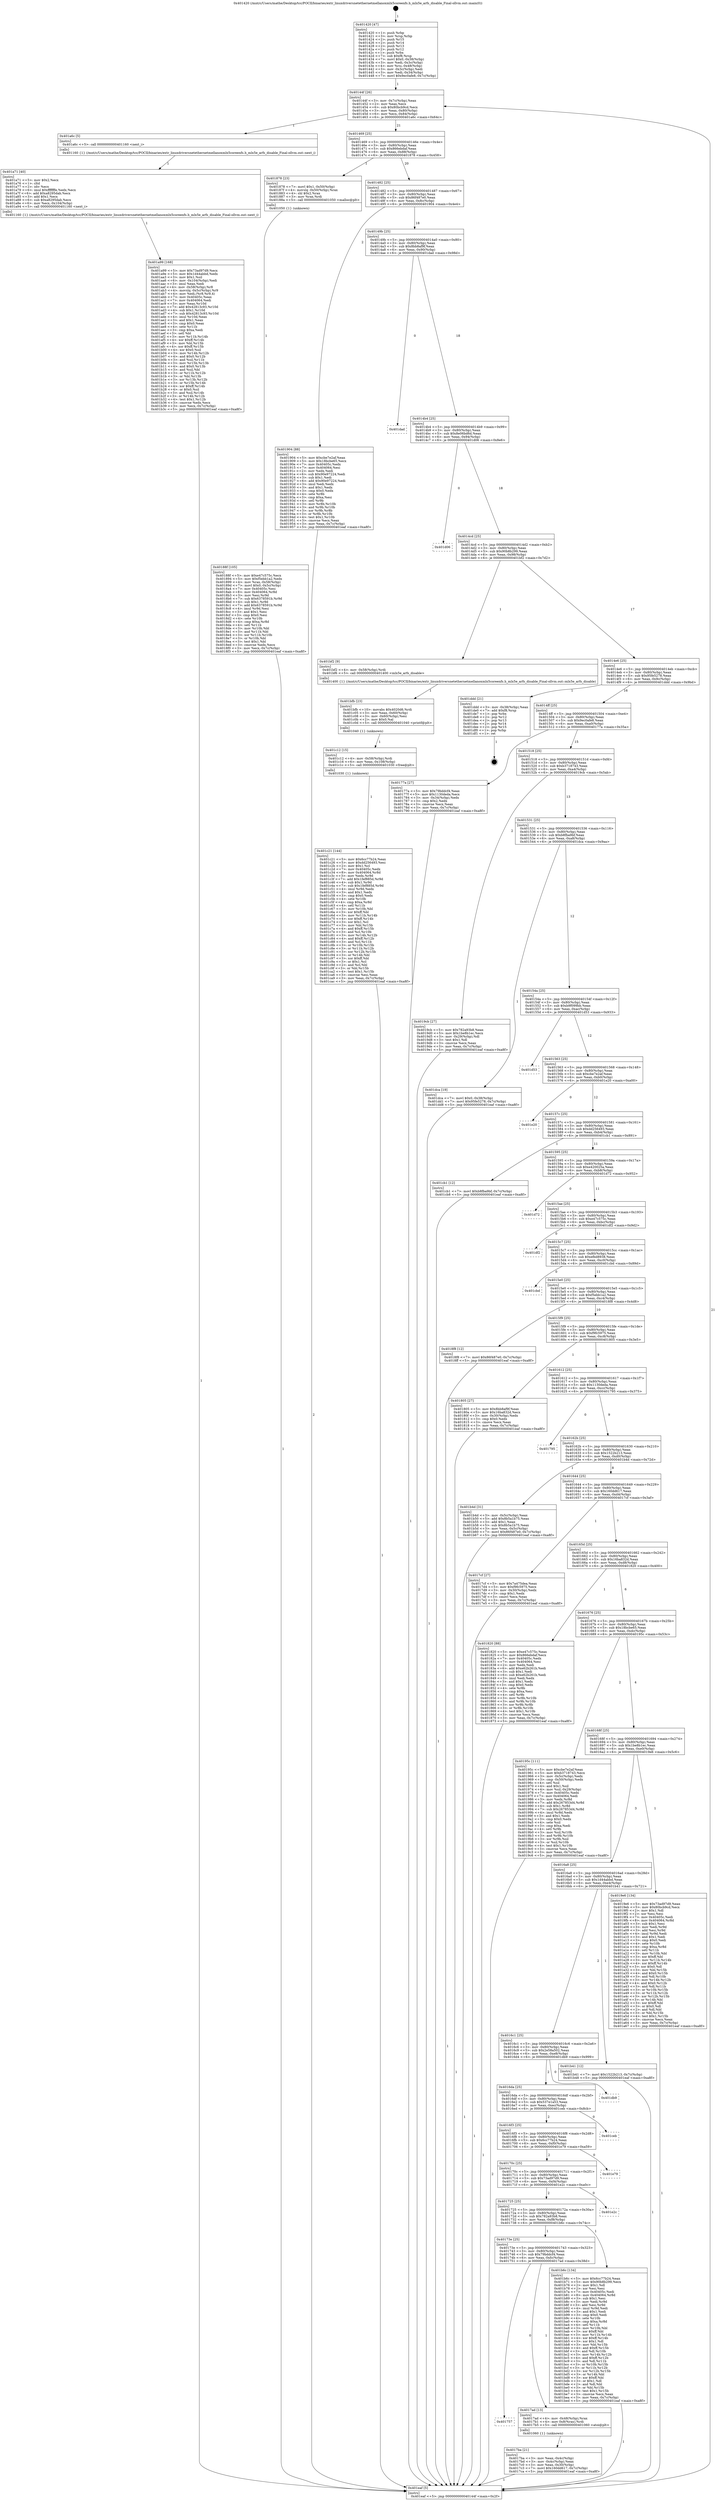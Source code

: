 digraph "0x401420" {
  label = "0x401420 (/mnt/c/Users/mathe/Desktop/tcc/POCII/binaries/extr_linuxdriversnetethernetmellanoxmlx5coreenfs.h_mlx5e_arfs_disable_Final-ollvm.out::main(0))"
  labelloc = "t"
  node[shape=record]

  Entry [label="",width=0.3,height=0.3,shape=circle,fillcolor=black,style=filled]
  "0x40144f" [label="{
     0x40144f [26]\l
     | [instrs]\l
     &nbsp;&nbsp;0x40144f \<+3\>: mov -0x7c(%rbp),%eax\l
     &nbsp;&nbsp;0x401452 \<+2\>: mov %eax,%ecx\l
     &nbsp;&nbsp;0x401454 \<+6\>: sub $0x80bcb9cd,%ecx\l
     &nbsp;&nbsp;0x40145a \<+3\>: mov %eax,-0x80(%rbp)\l
     &nbsp;&nbsp;0x40145d \<+6\>: mov %ecx,-0x84(%rbp)\l
     &nbsp;&nbsp;0x401463 \<+6\>: je 0000000000401a6c \<main+0x64c\>\l
  }"]
  "0x401a6c" [label="{
     0x401a6c [5]\l
     | [instrs]\l
     &nbsp;&nbsp;0x401a6c \<+5\>: call 0000000000401160 \<next_i\>\l
     | [calls]\l
     &nbsp;&nbsp;0x401160 \{1\} (/mnt/c/Users/mathe/Desktop/tcc/POCII/binaries/extr_linuxdriversnetethernetmellanoxmlx5coreenfs.h_mlx5e_arfs_disable_Final-ollvm.out::next_i)\l
  }"]
  "0x401469" [label="{
     0x401469 [25]\l
     | [instrs]\l
     &nbsp;&nbsp;0x401469 \<+5\>: jmp 000000000040146e \<main+0x4e\>\l
     &nbsp;&nbsp;0x40146e \<+3\>: mov -0x80(%rbp),%eax\l
     &nbsp;&nbsp;0x401471 \<+5\>: sub $0x866ebdaf,%eax\l
     &nbsp;&nbsp;0x401476 \<+6\>: mov %eax,-0x88(%rbp)\l
     &nbsp;&nbsp;0x40147c \<+6\>: je 0000000000401878 \<main+0x458\>\l
  }"]
  Exit [label="",width=0.3,height=0.3,shape=circle,fillcolor=black,style=filled,peripheries=2]
  "0x401878" [label="{
     0x401878 [23]\l
     | [instrs]\l
     &nbsp;&nbsp;0x401878 \<+7\>: movl $0x1,-0x50(%rbp)\l
     &nbsp;&nbsp;0x40187f \<+4\>: movslq -0x50(%rbp),%rax\l
     &nbsp;&nbsp;0x401883 \<+4\>: shl $0x2,%rax\l
     &nbsp;&nbsp;0x401887 \<+3\>: mov %rax,%rdi\l
     &nbsp;&nbsp;0x40188a \<+5\>: call 0000000000401050 \<malloc@plt\>\l
     | [calls]\l
     &nbsp;&nbsp;0x401050 \{1\} (unknown)\l
  }"]
  "0x401482" [label="{
     0x401482 [25]\l
     | [instrs]\l
     &nbsp;&nbsp;0x401482 \<+5\>: jmp 0000000000401487 \<main+0x67\>\l
     &nbsp;&nbsp;0x401487 \<+3\>: mov -0x80(%rbp),%eax\l
     &nbsp;&nbsp;0x40148a \<+5\>: sub $0x86f487e0,%eax\l
     &nbsp;&nbsp;0x40148f \<+6\>: mov %eax,-0x8c(%rbp)\l
     &nbsp;&nbsp;0x401495 \<+6\>: je 0000000000401904 \<main+0x4e4\>\l
  }"]
  "0x401c21" [label="{
     0x401c21 [144]\l
     | [instrs]\l
     &nbsp;&nbsp;0x401c21 \<+5\>: mov $0x6cc77b24,%eax\l
     &nbsp;&nbsp;0x401c26 \<+5\>: mov $0xdd256493,%esi\l
     &nbsp;&nbsp;0x401c2b \<+2\>: mov $0x1,%cl\l
     &nbsp;&nbsp;0x401c2d \<+7\>: mov 0x40405c,%edx\l
     &nbsp;&nbsp;0x401c34 \<+8\>: mov 0x404064,%r8d\l
     &nbsp;&nbsp;0x401c3c \<+3\>: mov %edx,%r9d\l
     &nbsp;&nbsp;0x401c3f \<+7\>: add $0x1fef885d,%r9d\l
     &nbsp;&nbsp;0x401c46 \<+4\>: sub $0x1,%r9d\l
     &nbsp;&nbsp;0x401c4a \<+7\>: sub $0x1fef885d,%r9d\l
     &nbsp;&nbsp;0x401c51 \<+4\>: imul %r9d,%edx\l
     &nbsp;&nbsp;0x401c55 \<+3\>: and $0x1,%edx\l
     &nbsp;&nbsp;0x401c58 \<+3\>: cmp $0x0,%edx\l
     &nbsp;&nbsp;0x401c5b \<+4\>: sete %r10b\l
     &nbsp;&nbsp;0x401c5f \<+4\>: cmp $0xa,%r8d\l
     &nbsp;&nbsp;0x401c63 \<+4\>: setl %r11b\l
     &nbsp;&nbsp;0x401c67 \<+3\>: mov %r10b,%bl\l
     &nbsp;&nbsp;0x401c6a \<+3\>: xor $0xff,%bl\l
     &nbsp;&nbsp;0x401c6d \<+3\>: mov %r11b,%r14b\l
     &nbsp;&nbsp;0x401c70 \<+4\>: xor $0xff,%r14b\l
     &nbsp;&nbsp;0x401c74 \<+3\>: xor $0x1,%cl\l
     &nbsp;&nbsp;0x401c77 \<+3\>: mov %bl,%r15b\l
     &nbsp;&nbsp;0x401c7a \<+4\>: and $0xff,%r15b\l
     &nbsp;&nbsp;0x401c7e \<+3\>: and %cl,%r10b\l
     &nbsp;&nbsp;0x401c81 \<+3\>: mov %r14b,%r12b\l
     &nbsp;&nbsp;0x401c84 \<+4\>: and $0xff,%r12b\l
     &nbsp;&nbsp;0x401c88 \<+3\>: and %cl,%r11b\l
     &nbsp;&nbsp;0x401c8b \<+3\>: or %r10b,%r15b\l
     &nbsp;&nbsp;0x401c8e \<+3\>: or %r11b,%r12b\l
     &nbsp;&nbsp;0x401c91 \<+3\>: xor %r12b,%r15b\l
     &nbsp;&nbsp;0x401c94 \<+3\>: or %r14b,%bl\l
     &nbsp;&nbsp;0x401c97 \<+3\>: xor $0xff,%bl\l
     &nbsp;&nbsp;0x401c9a \<+3\>: or $0x1,%cl\l
     &nbsp;&nbsp;0x401c9d \<+2\>: and %cl,%bl\l
     &nbsp;&nbsp;0x401c9f \<+3\>: or %bl,%r15b\l
     &nbsp;&nbsp;0x401ca2 \<+4\>: test $0x1,%r15b\l
     &nbsp;&nbsp;0x401ca6 \<+3\>: cmovne %esi,%eax\l
     &nbsp;&nbsp;0x401ca9 \<+3\>: mov %eax,-0x7c(%rbp)\l
     &nbsp;&nbsp;0x401cac \<+5\>: jmp 0000000000401eaf \<main+0xa8f\>\l
  }"]
  "0x401904" [label="{
     0x401904 [88]\l
     | [instrs]\l
     &nbsp;&nbsp;0x401904 \<+5\>: mov $0xcbe7e2af,%eax\l
     &nbsp;&nbsp;0x401909 \<+5\>: mov $0x18bcbe65,%ecx\l
     &nbsp;&nbsp;0x40190e \<+7\>: mov 0x40405c,%edx\l
     &nbsp;&nbsp;0x401915 \<+7\>: mov 0x404064,%esi\l
     &nbsp;&nbsp;0x40191c \<+2\>: mov %edx,%edi\l
     &nbsp;&nbsp;0x40191e \<+6\>: sub $0x90e97224,%edi\l
     &nbsp;&nbsp;0x401924 \<+3\>: sub $0x1,%edi\l
     &nbsp;&nbsp;0x401927 \<+6\>: add $0x90e97224,%edi\l
     &nbsp;&nbsp;0x40192d \<+3\>: imul %edi,%edx\l
     &nbsp;&nbsp;0x401930 \<+3\>: and $0x1,%edx\l
     &nbsp;&nbsp;0x401933 \<+3\>: cmp $0x0,%edx\l
     &nbsp;&nbsp;0x401936 \<+4\>: sete %r8b\l
     &nbsp;&nbsp;0x40193a \<+3\>: cmp $0xa,%esi\l
     &nbsp;&nbsp;0x40193d \<+4\>: setl %r9b\l
     &nbsp;&nbsp;0x401941 \<+3\>: mov %r8b,%r10b\l
     &nbsp;&nbsp;0x401944 \<+3\>: and %r9b,%r10b\l
     &nbsp;&nbsp;0x401947 \<+3\>: xor %r9b,%r8b\l
     &nbsp;&nbsp;0x40194a \<+3\>: or %r8b,%r10b\l
     &nbsp;&nbsp;0x40194d \<+4\>: test $0x1,%r10b\l
     &nbsp;&nbsp;0x401951 \<+3\>: cmovne %ecx,%eax\l
     &nbsp;&nbsp;0x401954 \<+3\>: mov %eax,-0x7c(%rbp)\l
     &nbsp;&nbsp;0x401957 \<+5\>: jmp 0000000000401eaf \<main+0xa8f\>\l
  }"]
  "0x40149b" [label="{
     0x40149b [25]\l
     | [instrs]\l
     &nbsp;&nbsp;0x40149b \<+5\>: jmp 00000000004014a0 \<main+0x80\>\l
     &nbsp;&nbsp;0x4014a0 \<+3\>: mov -0x80(%rbp),%eax\l
     &nbsp;&nbsp;0x4014a3 \<+5\>: sub $0x8bb8af9f,%eax\l
     &nbsp;&nbsp;0x4014a8 \<+6\>: mov %eax,-0x90(%rbp)\l
     &nbsp;&nbsp;0x4014ae \<+6\>: je 0000000000401dad \<main+0x98d\>\l
  }"]
  "0x401c12" [label="{
     0x401c12 [15]\l
     | [instrs]\l
     &nbsp;&nbsp;0x401c12 \<+4\>: mov -0x58(%rbp),%rdi\l
     &nbsp;&nbsp;0x401c16 \<+6\>: mov %eax,-0x108(%rbp)\l
     &nbsp;&nbsp;0x401c1c \<+5\>: call 0000000000401030 \<free@plt\>\l
     | [calls]\l
     &nbsp;&nbsp;0x401030 \{1\} (unknown)\l
  }"]
  "0x401dad" [label="{
     0x401dad\l
  }", style=dashed]
  "0x4014b4" [label="{
     0x4014b4 [25]\l
     | [instrs]\l
     &nbsp;&nbsp;0x4014b4 \<+5\>: jmp 00000000004014b9 \<main+0x99\>\l
     &nbsp;&nbsp;0x4014b9 \<+3\>: mov -0x80(%rbp),%eax\l
     &nbsp;&nbsp;0x4014bc \<+5\>: sub $0x8e06bd6d,%eax\l
     &nbsp;&nbsp;0x4014c1 \<+6\>: mov %eax,-0x94(%rbp)\l
     &nbsp;&nbsp;0x4014c7 \<+6\>: je 0000000000401d06 \<main+0x8e6\>\l
  }"]
  "0x401bfb" [label="{
     0x401bfb [23]\l
     | [instrs]\l
     &nbsp;&nbsp;0x401bfb \<+10\>: movabs $0x4020d6,%rdi\l
     &nbsp;&nbsp;0x401c05 \<+3\>: mov %eax,-0x60(%rbp)\l
     &nbsp;&nbsp;0x401c08 \<+3\>: mov -0x60(%rbp),%esi\l
     &nbsp;&nbsp;0x401c0b \<+2\>: mov $0x0,%al\l
     &nbsp;&nbsp;0x401c0d \<+5\>: call 0000000000401040 \<printf@plt\>\l
     | [calls]\l
     &nbsp;&nbsp;0x401040 \{1\} (unknown)\l
  }"]
  "0x401d06" [label="{
     0x401d06\l
  }", style=dashed]
  "0x4014cd" [label="{
     0x4014cd [25]\l
     | [instrs]\l
     &nbsp;&nbsp;0x4014cd \<+5\>: jmp 00000000004014d2 \<main+0xb2\>\l
     &nbsp;&nbsp;0x4014d2 \<+3\>: mov -0x80(%rbp),%eax\l
     &nbsp;&nbsp;0x4014d5 \<+5\>: sub $0x90b8b299,%eax\l
     &nbsp;&nbsp;0x4014da \<+6\>: mov %eax,-0x98(%rbp)\l
     &nbsp;&nbsp;0x4014e0 \<+6\>: je 0000000000401bf2 \<main+0x7d2\>\l
  }"]
  "0x401a99" [label="{
     0x401a99 [168]\l
     | [instrs]\l
     &nbsp;&nbsp;0x401a99 \<+5\>: mov $0x73ad97d9,%ecx\l
     &nbsp;&nbsp;0x401a9e \<+5\>: mov $0x1d44abbd,%edx\l
     &nbsp;&nbsp;0x401aa3 \<+3\>: mov $0x1,%sil\l
     &nbsp;&nbsp;0x401aa6 \<+6\>: mov -0x104(%rbp),%edi\l
     &nbsp;&nbsp;0x401aac \<+3\>: imul %eax,%edi\l
     &nbsp;&nbsp;0x401aaf \<+4\>: mov -0x58(%rbp),%r8\l
     &nbsp;&nbsp;0x401ab3 \<+4\>: movslq -0x5c(%rbp),%r9\l
     &nbsp;&nbsp;0x401ab7 \<+4\>: mov %edi,(%r8,%r9,4)\l
     &nbsp;&nbsp;0x401abb \<+7\>: mov 0x40405c,%eax\l
     &nbsp;&nbsp;0x401ac2 \<+7\>: mov 0x404064,%edi\l
     &nbsp;&nbsp;0x401ac9 \<+3\>: mov %eax,%r10d\l
     &nbsp;&nbsp;0x401acc \<+7\>: add $0x42813c93,%r10d\l
     &nbsp;&nbsp;0x401ad3 \<+4\>: sub $0x1,%r10d\l
     &nbsp;&nbsp;0x401ad7 \<+7\>: sub $0x42813c93,%r10d\l
     &nbsp;&nbsp;0x401ade \<+4\>: imul %r10d,%eax\l
     &nbsp;&nbsp;0x401ae2 \<+3\>: and $0x1,%eax\l
     &nbsp;&nbsp;0x401ae5 \<+3\>: cmp $0x0,%eax\l
     &nbsp;&nbsp;0x401ae8 \<+4\>: sete %r11b\l
     &nbsp;&nbsp;0x401aec \<+3\>: cmp $0xa,%edi\l
     &nbsp;&nbsp;0x401aef \<+3\>: setl %bl\l
     &nbsp;&nbsp;0x401af2 \<+3\>: mov %r11b,%r14b\l
     &nbsp;&nbsp;0x401af5 \<+4\>: xor $0xff,%r14b\l
     &nbsp;&nbsp;0x401af9 \<+3\>: mov %bl,%r15b\l
     &nbsp;&nbsp;0x401afc \<+4\>: xor $0xff,%r15b\l
     &nbsp;&nbsp;0x401b00 \<+4\>: xor $0x0,%sil\l
     &nbsp;&nbsp;0x401b04 \<+3\>: mov %r14b,%r12b\l
     &nbsp;&nbsp;0x401b07 \<+4\>: and $0x0,%r12b\l
     &nbsp;&nbsp;0x401b0b \<+3\>: and %sil,%r11b\l
     &nbsp;&nbsp;0x401b0e \<+3\>: mov %r15b,%r13b\l
     &nbsp;&nbsp;0x401b11 \<+4\>: and $0x0,%r13b\l
     &nbsp;&nbsp;0x401b15 \<+3\>: and %sil,%bl\l
     &nbsp;&nbsp;0x401b18 \<+3\>: or %r11b,%r12b\l
     &nbsp;&nbsp;0x401b1b \<+3\>: or %bl,%r13b\l
     &nbsp;&nbsp;0x401b1e \<+3\>: xor %r13b,%r12b\l
     &nbsp;&nbsp;0x401b21 \<+3\>: or %r15b,%r14b\l
     &nbsp;&nbsp;0x401b24 \<+4\>: xor $0xff,%r14b\l
     &nbsp;&nbsp;0x401b28 \<+4\>: or $0x0,%sil\l
     &nbsp;&nbsp;0x401b2c \<+3\>: and %sil,%r14b\l
     &nbsp;&nbsp;0x401b2f \<+3\>: or %r14b,%r12b\l
     &nbsp;&nbsp;0x401b32 \<+4\>: test $0x1,%r12b\l
     &nbsp;&nbsp;0x401b36 \<+3\>: cmovne %edx,%ecx\l
     &nbsp;&nbsp;0x401b39 \<+3\>: mov %ecx,-0x7c(%rbp)\l
     &nbsp;&nbsp;0x401b3c \<+5\>: jmp 0000000000401eaf \<main+0xa8f\>\l
  }"]
  "0x401bf2" [label="{
     0x401bf2 [9]\l
     | [instrs]\l
     &nbsp;&nbsp;0x401bf2 \<+4\>: mov -0x58(%rbp),%rdi\l
     &nbsp;&nbsp;0x401bf6 \<+5\>: call 0000000000401400 \<mlx5e_arfs_disable\>\l
     | [calls]\l
     &nbsp;&nbsp;0x401400 \{1\} (/mnt/c/Users/mathe/Desktop/tcc/POCII/binaries/extr_linuxdriversnetethernetmellanoxmlx5coreenfs.h_mlx5e_arfs_disable_Final-ollvm.out::mlx5e_arfs_disable)\l
  }"]
  "0x4014e6" [label="{
     0x4014e6 [25]\l
     | [instrs]\l
     &nbsp;&nbsp;0x4014e6 \<+5\>: jmp 00000000004014eb \<main+0xcb\>\l
     &nbsp;&nbsp;0x4014eb \<+3\>: mov -0x80(%rbp),%eax\l
     &nbsp;&nbsp;0x4014ee \<+5\>: sub $0x95fe5278,%eax\l
     &nbsp;&nbsp;0x4014f3 \<+6\>: mov %eax,-0x9c(%rbp)\l
     &nbsp;&nbsp;0x4014f9 \<+6\>: je 0000000000401ddd \<main+0x9bd\>\l
  }"]
  "0x401a71" [label="{
     0x401a71 [40]\l
     | [instrs]\l
     &nbsp;&nbsp;0x401a71 \<+5\>: mov $0x2,%ecx\l
     &nbsp;&nbsp;0x401a76 \<+1\>: cltd\l
     &nbsp;&nbsp;0x401a77 \<+2\>: idiv %ecx\l
     &nbsp;&nbsp;0x401a79 \<+6\>: imul $0xfffffffe,%edx,%ecx\l
     &nbsp;&nbsp;0x401a7f \<+6\>: add $0xa8295dab,%ecx\l
     &nbsp;&nbsp;0x401a85 \<+3\>: add $0x1,%ecx\l
     &nbsp;&nbsp;0x401a88 \<+6\>: sub $0xa8295dab,%ecx\l
     &nbsp;&nbsp;0x401a8e \<+6\>: mov %ecx,-0x104(%rbp)\l
     &nbsp;&nbsp;0x401a94 \<+5\>: call 0000000000401160 \<next_i\>\l
     | [calls]\l
     &nbsp;&nbsp;0x401160 \{1\} (/mnt/c/Users/mathe/Desktop/tcc/POCII/binaries/extr_linuxdriversnetethernetmellanoxmlx5coreenfs.h_mlx5e_arfs_disable_Final-ollvm.out::next_i)\l
  }"]
  "0x401ddd" [label="{
     0x401ddd [21]\l
     | [instrs]\l
     &nbsp;&nbsp;0x401ddd \<+3\>: mov -0x38(%rbp),%eax\l
     &nbsp;&nbsp;0x401de0 \<+7\>: add $0xf8,%rsp\l
     &nbsp;&nbsp;0x401de7 \<+1\>: pop %rbx\l
     &nbsp;&nbsp;0x401de8 \<+2\>: pop %r12\l
     &nbsp;&nbsp;0x401dea \<+2\>: pop %r13\l
     &nbsp;&nbsp;0x401dec \<+2\>: pop %r14\l
     &nbsp;&nbsp;0x401dee \<+2\>: pop %r15\l
     &nbsp;&nbsp;0x401df0 \<+1\>: pop %rbp\l
     &nbsp;&nbsp;0x401df1 \<+1\>: ret\l
  }"]
  "0x4014ff" [label="{
     0x4014ff [25]\l
     | [instrs]\l
     &nbsp;&nbsp;0x4014ff \<+5\>: jmp 0000000000401504 \<main+0xe4\>\l
     &nbsp;&nbsp;0x401504 \<+3\>: mov -0x80(%rbp),%eax\l
     &nbsp;&nbsp;0x401507 \<+5\>: sub $0x9ec0afe8,%eax\l
     &nbsp;&nbsp;0x40150c \<+6\>: mov %eax,-0xa0(%rbp)\l
     &nbsp;&nbsp;0x401512 \<+6\>: je 000000000040177a \<main+0x35a\>\l
  }"]
  "0x40188f" [label="{
     0x40188f [105]\l
     | [instrs]\l
     &nbsp;&nbsp;0x40188f \<+5\>: mov $0xe47c575c,%ecx\l
     &nbsp;&nbsp;0x401894 \<+5\>: mov $0xf5ebb1a2,%edx\l
     &nbsp;&nbsp;0x401899 \<+4\>: mov %rax,-0x58(%rbp)\l
     &nbsp;&nbsp;0x40189d \<+7\>: movl $0x0,-0x5c(%rbp)\l
     &nbsp;&nbsp;0x4018a4 \<+7\>: mov 0x40405c,%esi\l
     &nbsp;&nbsp;0x4018ab \<+8\>: mov 0x404064,%r8d\l
     &nbsp;&nbsp;0x4018b3 \<+3\>: mov %esi,%r9d\l
     &nbsp;&nbsp;0x4018b6 \<+7\>: sub $0x6378591b,%r9d\l
     &nbsp;&nbsp;0x4018bd \<+4\>: sub $0x1,%r9d\l
     &nbsp;&nbsp;0x4018c1 \<+7\>: add $0x6378591b,%r9d\l
     &nbsp;&nbsp;0x4018c8 \<+4\>: imul %r9d,%esi\l
     &nbsp;&nbsp;0x4018cc \<+3\>: and $0x1,%esi\l
     &nbsp;&nbsp;0x4018cf \<+3\>: cmp $0x0,%esi\l
     &nbsp;&nbsp;0x4018d2 \<+4\>: sete %r10b\l
     &nbsp;&nbsp;0x4018d6 \<+4\>: cmp $0xa,%r8d\l
     &nbsp;&nbsp;0x4018da \<+4\>: setl %r11b\l
     &nbsp;&nbsp;0x4018de \<+3\>: mov %r10b,%bl\l
     &nbsp;&nbsp;0x4018e1 \<+3\>: and %r11b,%bl\l
     &nbsp;&nbsp;0x4018e4 \<+3\>: xor %r11b,%r10b\l
     &nbsp;&nbsp;0x4018e7 \<+3\>: or %r10b,%bl\l
     &nbsp;&nbsp;0x4018ea \<+3\>: test $0x1,%bl\l
     &nbsp;&nbsp;0x4018ed \<+3\>: cmovne %edx,%ecx\l
     &nbsp;&nbsp;0x4018f0 \<+3\>: mov %ecx,-0x7c(%rbp)\l
     &nbsp;&nbsp;0x4018f3 \<+5\>: jmp 0000000000401eaf \<main+0xa8f\>\l
  }"]
  "0x40177a" [label="{
     0x40177a [27]\l
     | [instrs]\l
     &nbsp;&nbsp;0x40177a \<+5\>: mov $0x79bddcf4,%eax\l
     &nbsp;&nbsp;0x40177f \<+5\>: mov $0x1130deda,%ecx\l
     &nbsp;&nbsp;0x401784 \<+3\>: mov -0x34(%rbp),%edx\l
     &nbsp;&nbsp;0x401787 \<+3\>: cmp $0x2,%edx\l
     &nbsp;&nbsp;0x40178a \<+3\>: cmovne %ecx,%eax\l
     &nbsp;&nbsp;0x40178d \<+3\>: mov %eax,-0x7c(%rbp)\l
     &nbsp;&nbsp;0x401790 \<+5\>: jmp 0000000000401eaf \<main+0xa8f\>\l
  }"]
  "0x401518" [label="{
     0x401518 [25]\l
     | [instrs]\l
     &nbsp;&nbsp;0x401518 \<+5\>: jmp 000000000040151d \<main+0xfd\>\l
     &nbsp;&nbsp;0x40151d \<+3\>: mov -0x80(%rbp),%eax\l
     &nbsp;&nbsp;0x401520 \<+5\>: sub $0xb3718743,%eax\l
     &nbsp;&nbsp;0x401525 \<+6\>: mov %eax,-0xa4(%rbp)\l
     &nbsp;&nbsp;0x40152b \<+6\>: je 00000000004019cb \<main+0x5ab\>\l
  }"]
  "0x401eaf" [label="{
     0x401eaf [5]\l
     | [instrs]\l
     &nbsp;&nbsp;0x401eaf \<+5\>: jmp 000000000040144f \<main+0x2f\>\l
  }"]
  "0x401420" [label="{
     0x401420 [47]\l
     | [instrs]\l
     &nbsp;&nbsp;0x401420 \<+1\>: push %rbp\l
     &nbsp;&nbsp;0x401421 \<+3\>: mov %rsp,%rbp\l
     &nbsp;&nbsp;0x401424 \<+2\>: push %r15\l
     &nbsp;&nbsp;0x401426 \<+2\>: push %r14\l
     &nbsp;&nbsp;0x401428 \<+2\>: push %r13\l
     &nbsp;&nbsp;0x40142a \<+2\>: push %r12\l
     &nbsp;&nbsp;0x40142c \<+1\>: push %rbx\l
     &nbsp;&nbsp;0x40142d \<+7\>: sub $0xf8,%rsp\l
     &nbsp;&nbsp;0x401434 \<+7\>: movl $0x0,-0x38(%rbp)\l
     &nbsp;&nbsp;0x40143b \<+3\>: mov %edi,-0x3c(%rbp)\l
     &nbsp;&nbsp;0x40143e \<+4\>: mov %rsi,-0x48(%rbp)\l
     &nbsp;&nbsp;0x401442 \<+3\>: mov -0x3c(%rbp),%edi\l
     &nbsp;&nbsp;0x401445 \<+3\>: mov %edi,-0x34(%rbp)\l
     &nbsp;&nbsp;0x401448 \<+7\>: movl $0x9ec0afe8,-0x7c(%rbp)\l
  }"]
  "0x4017ba" [label="{
     0x4017ba [21]\l
     | [instrs]\l
     &nbsp;&nbsp;0x4017ba \<+3\>: mov %eax,-0x4c(%rbp)\l
     &nbsp;&nbsp;0x4017bd \<+3\>: mov -0x4c(%rbp),%eax\l
     &nbsp;&nbsp;0x4017c0 \<+3\>: mov %eax,-0x30(%rbp)\l
     &nbsp;&nbsp;0x4017c3 \<+7\>: movl $0x160dd617,-0x7c(%rbp)\l
     &nbsp;&nbsp;0x4017ca \<+5\>: jmp 0000000000401eaf \<main+0xa8f\>\l
  }"]
  "0x4019cb" [label="{
     0x4019cb [27]\l
     | [instrs]\l
     &nbsp;&nbsp;0x4019cb \<+5\>: mov $0x782a93b8,%eax\l
     &nbsp;&nbsp;0x4019d0 \<+5\>: mov $0x1be8b1ec,%ecx\l
     &nbsp;&nbsp;0x4019d5 \<+3\>: mov -0x29(%rbp),%dl\l
     &nbsp;&nbsp;0x4019d8 \<+3\>: test $0x1,%dl\l
     &nbsp;&nbsp;0x4019db \<+3\>: cmovne %ecx,%eax\l
     &nbsp;&nbsp;0x4019de \<+3\>: mov %eax,-0x7c(%rbp)\l
     &nbsp;&nbsp;0x4019e1 \<+5\>: jmp 0000000000401eaf \<main+0xa8f\>\l
  }"]
  "0x401531" [label="{
     0x401531 [25]\l
     | [instrs]\l
     &nbsp;&nbsp;0x401531 \<+5\>: jmp 0000000000401536 \<main+0x116\>\l
     &nbsp;&nbsp;0x401536 \<+3\>: mov -0x80(%rbp),%eax\l
     &nbsp;&nbsp;0x401539 \<+5\>: sub $0xb8fba9bf,%eax\l
     &nbsp;&nbsp;0x40153e \<+6\>: mov %eax,-0xa8(%rbp)\l
     &nbsp;&nbsp;0x401544 \<+6\>: je 0000000000401dca \<main+0x9aa\>\l
  }"]
  "0x401757" [label="{
     0x401757\l
  }", style=dashed]
  "0x401dca" [label="{
     0x401dca [19]\l
     | [instrs]\l
     &nbsp;&nbsp;0x401dca \<+7\>: movl $0x0,-0x38(%rbp)\l
     &nbsp;&nbsp;0x401dd1 \<+7\>: movl $0x95fe5278,-0x7c(%rbp)\l
     &nbsp;&nbsp;0x401dd8 \<+5\>: jmp 0000000000401eaf \<main+0xa8f\>\l
  }"]
  "0x40154a" [label="{
     0x40154a [25]\l
     | [instrs]\l
     &nbsp;&nbsp;0x40154a \<+5\>: jmp 000000000040154f \<main+0x12f\>\l
     &nbsp;&nbsp;0x40154f \<+3\>: mov -0x80(%rbp),%eax\l
     &nbsp;&nbsp;0x401552 \<+5\>: sub $0xb9f099bb,%eax\l
     &nbsp;&nbsp;0x401557 \<+6\>: mov %eax,-0xac(%rbp)\l
     &nbsp;&nbsp;0x40155d \<+6\>: je 0000000000401d53 \<main+0x933\>\l
  }"]
  "0x4017ad" [label="{
     0x4017ad [13]\l
     | [instrs]\l
     &nbsp;&nbsp;0x4017ad \<+4\>: mov -0x48(%rbp),%rax\l
     &nbsp;&nbsp;0x4017b1 \<+4\>: mov 0x8(%rax),%rdi\l
     &nbsp;&nbsp;0x4017b5 \<+5\>: call 0000000000401060 \<atoi@plt\>\l
     | [calls]\l
     &nbsp;&nbsp;0x401060 \{1\} (unknown)\l
  }"]
  "0x401d53" [label="{
     0x401d53\l
  }", style=dashed]
  "0x401563" [label="{
     0x401563 [25]\l
     | [instrs]\l
     &nbsp;&nbsp;0x401563 \<+5\>: jmp 0000000000401568 \<main+0x148\>\l
     &nbsp;&nbsp;0x401568 \<+3\>: mov -0x80(%rbp),%eax\l
     &nbsp;&nbsp;0x40156b \<+5\>: sub $0xcbe7e2af,%eax\l
     &nbsp;&nbsp;0x401570 \<+6\>: mov %eax,-0xb0(%rbp)\l
     &nbsp;&nbsp;0x401576 \<+6\>: je 0000000000401e20 \<main+0xa00\>\l
  }"]
  "0x40173e" [label="{
     0x40173e [25]\l
     | [instrs]\l
     &nbsp;&nbsp;0x40173e \<+5\>: jmp 0000000000401743 \<main+0x323\>\l
     &nbsp;&nbsp;0x401743 \<+3\>: mov -0x80(%rbp),%eax\l
     &nbsp;&nbsp;0x401746 \<+5\>: sub $0x79bddcf4,%eax\l
     &nbsp;&nbsp;0x40174b \<+6\>: mov %eax,-0xfc(%rbp)\l
     &nbsp;&nbsp;0x401751 \<+6\>: je 00000000004017ad \<main+0x38d\>\l
  }"]
  "0x401e20" [label="{
     0x401e20\l
  }", style=dashed]
  "0x40157c" [label="{
     0x40157c [25]\l
     | [instrs]\l
     &nbsp;&nbsp;0x40157c \<+5\>: jmp 0000000000401581 \<main+0x161\>\l
     &nbsp;&nbsp;0x401581 \<+3\>: mov -0x80(%rbp),%eax\l
     &nbsp;&nbsp;0x401584 \<+5\>: sub $0xdd256493,%eax\l
     &nbsp;&nbsp;0x401589 \<+6\>: mov %eax,-0xb4(%rbp)\l
     &nbsp;&nbsp;0x40158f \<+6\>: je 0000000000401cb1 \<main+0x891\>\l
  }"]
  "0x401b6c" [label="{
     0x401b6c [134]\l
     | [instrs]\l
     &nbsp;&nbsp;0x401b6c \<+5\>: mov $0x6cc77b24,%eax\l
     &nbsp;&nbsp;0x401b71 \<+5\>: mov $0x90b8b299,%ecx\l
     &nbsp;&nbsp;0x401b76 \<+2\>: mov $0x1,%dl\l
     &nbsp;&nbsp;0x401b78 \<+2\>: xor %esi,%esi\l
     &nbsp;&nbsp;0x401b7a \<+7\>: mov 0x40405c,%edi\l
     &nbsp;&nbsp;0x401b81 \<+8\>: mov 0x404064,%r8d\l
     &nbsp;&nbsp;0x401b89 \<+3\>: sub $0x1,%esi\l
     &nbsp;&nbsp;0x401b8c \<+3\>: mov %edi,%r9d\l
     &nbsp;&nbsp;0x401b8f \<+3\>: add %esi,%r9d\l
     &nbsp;&nbsp;0x401b92 \<+4\>: imul %r9d,%edi\l
     &nbsp;&nbsp;0x401b96 \<+3\>: and $0x1,%edi\l
     &nbsp;&nbsp;0x401b99 \<+3\>: cmp $0x0,%edi\l
     &nbsp;&nbsp;0x401b9c \<+4\>: sete %r10b\l
     &nbsp;&nbsp;0x401ba0 \<+4\>: cmp $0xa,%r8d\l
     &nbsp;&nbsp;0x401ba4 \<+4\>: setl %r11b\l
     &nbsp;&nbsp;0x401ba8 \<+3\>: mov %r10b,%bl\l
     &nbsp;&nbsp;0x401bab \<+3\>: xor $0xff,%bl\l
     &nbsp;&nbsp;0x401bae \<+3\>: mov %r11b,%r14b\l
     &nbsp;&nbsp;0x401bb1 \<+4\>: xor $0xff,%r14b\l
     &nbsp;&nbsp;0x401bb5 \<+3\>: xor $0x1,%dl\l
     &nbsp;&nbsp;0x401bb8 \<+3\>: mov %bl,%r15b\l
     &nbsp;&nbsp;0x401bbb \<+4\>: and $0xff,%r15b\l
     &nbsp;&nbsp;0x401bbf \<+3\>: and %dl,%r10b\l
     &nbsp;&nbsp;0x401bc2 \<+3\>: mov %r14b,%r12b\l
     &nbsp;&nbsp;0x401bc5 \<+4\>: and $0xff,%r12b\l
     &nbsp;&nbsp;0x401bc9 \<+3\>: and %dl,%r11b\l
     &nbsp;&nbsp;0x401bcc \<+3\>: or %r10b,%r15b\l
     &nbsp;&nbsp;0x401bcf \<+3\>: or %r11b,%r12b\l
     &nbsp;&nbsp;0x401bd2 \<+3\>: xor %r12b,%r15b\l
     &nbsp;&nbsp;0x401bd5 \<+3\>: or %r14b,%bl\l
     &nbsp;&nbsp;0x401bd8 \<+3\>: xor $0xff,%bl\l
     &nbsp;&nbsp;0x401bdb \<+3\>: or $0x1,%dl\l
     &nbsp;&nbsp;0x401bde \<+2\>: and %dl,%bl\l
     &nbsp;&nbsp;0x401be0 \<+3\>: or %bl,%r15b\l
     &nbsp;&nbsp;0x401be3 \<+4\>: test $0x1,%r15b\l
     &nbsp;&nbsp;0x401be7 \<+3\>: cmovne %ecx,%eax\l
     &nbsp;&nbsp;0x401bea \<+3\>: mov %eax,-0x7c(%rbp)\l
     &nbsp;&nbsp;0x401bed \<+5\>: jmp 0000000000401eaf \<main+0xa8f\>\l
  }"]
  "0x401cb1" [label="{
     0x401cb1 [12]\l
     | [instrs]\l
     &nbsp;&nbsp;0x401cb1 \<+7\>: movl $0xb8fba9bf,-0x7c(%rbp)\l
     &nbsp;&nbsp;0x401cb8 \<+5\>: jmp 0000000000401eaf \<main+0xa8f\>\l
  }"]
  "0x401595" [label="{
     0x401595 [25]\l
     | [instrs]\l
     &nbsp;&nbsp;0x401595 \<+5\>: jmp 000000000040159a \<main+0x17a\>\l
     &nbsp;&nbsp;0x40159a \<+3\>: mov -0x80(%rbp),%eax\l
     &nbsp;&nbsp;0x40159d \<+5\>: sub $0xe420025a,%eax\l
     &nbsp;&nbsp;0x4015a2 \<+6\>: mov %eax,-0xb8(%rbp)\l
     &nbsp;&nbsp;0x4015a8 \<+6\>: je 0000000000401d72 \<main+0x952\>\l
  }"]
  "0x401725" [label="{
     0x401725 [25]\l
     | [instrs]\l
     &nbsp;&nbsp;0x401725 \<+5\>: jmp 000000000040172a \<main+0x30a\>\l
     &nbsp;&nbsp;0x40172a \<+3\>: mov -0x80(%rbp),%eax\l
     &nbsp;&nbsp;0x40172d \<+5\>: sub $0x782a93b8,%eax\l
     &nbsp;&nbsp;0x401732 \<+6\>: mov %eax,-0xf8(%rbp)\l
     &nbsp;&nbsp;0x401738 \<+6\>: je 0000000000401b6c \<main+0x74c\>\l
  }"]
  "0x401d72" [label="{
     0x401d72\l
  }", style=dashed]
  "0x4015ae" [label="{
     0x4015ae [25]\l
     | [instrs]\l
     &nbsp;&nbsp;0x4015ae \<+5\>: jmp 00000000004015b3 \<main+0x193\>\l
     &nbsp;&nbsp;0x4015b3 \<+3\>: mov -0x80(%rbp),%eax\l
     &nbsp;&nbsp;0x4015b6 \<+5\>: sub $0xe47c575c,%eax\l
     &nbsp;&nbsp;0x4015bb \<+6\>: mov %eax,-0xbc(%rbp)\l
     &nbsp;&nbsp;0x4015c1 \<+6\>: je 0000000000401df2 \<main+0x9d2\>\l
  }"]
  "0x401e2c" [label="{
     0x401e2c\l
  }", style=dashed]
  "0x401df2" [label="{
     0x401df2\l
  }", style=dashed]
  "0x4015c7" [label="{
     0x4015c7 [25]\l
     | [instrs]\l
     &nbsp;&nbsp;0x4015c7 \<+5\>: jmp 00000000004015cc \<main+0x1ac\>\l
     &nbsp;&nbsp;0x4015cc \<+3\>: mov -0x80(%rbp),%eax\l
     &nbsp;&nbsp;0x4015cf \<+5\>: sub $0xefbd8938,%eax\l
     &nbsp;&nbsp;0x4015d4 \<+6\>: mov %eax,-0xc0(%rbp)\l
     &nbsp;&nbsp;0x4015da \<+6\>: je 0000000000401cbd \<main+0x89d\>\l
  }"]
  "0x40170c" [label="{
     0x40170c [25]\l
     | [instrs]\l
     &nbsp;&nbsp;0x40170c \<+5\>: jmp 0000000000401711 \<main+0x2f1\>\l
     &nbsp;&nbsp;0x401711 \<+3\>: mov -0x80(%rbp),%eax\l
     &nbsp;&nbsp;0x401714 \<+5\>: sub $0x73ad97d9,%eax\l
     &nbsp;&nbsp;0x401719 \<+6\>: mov %eax,-0xf4(%rbp)\l
     &nbsp;&nbsp;0x40171f \<+6\>: je 0000000000401e2c \<main+0xa0c\>\l
  }"]
  "0x401cbd" [label="{
     0x401cbd\l
  }", style=dashed]
  "0x4015e0" [label="{
     0x4015e0 [25]\l
     | [instrs]\l
     &nbsp;&nbsp;0x4015e0 \<+5\>: jmp 00000000004015e5 \<main+0x1c5\>\l
     &nbsp;&nbsp;0x4015e5 \<+3\>: mov -0x80(%rbp),%eax\l
     &nbsp;&nbsp;0x4015e8 \<+5\>: sub $0xf5ebb1a2,%eax\l
     &nbsp;&nbsp;0x4015ed \<+6\>: mov %eax,-0xc4(%rbp)\l
     &nbsp;&nbsp;0x4015f3 \<+6\>: je 00000000004018f8 \<main+0x4d8\>\l
  }"]
  "0x401e79" [label="{
     0x401e79\l
  }", style=dashed]
  "0x4018f8" [label="{
     0x4018f8 [12]\l
     | [instrs]\l
     &nbsp;&nbsp;0x4018f8 \<+7\>: movl $0x86f487e0,-0x7c(%rbp)\l
     &nbsp;&nbsp;0x4018ff \<+5\>: jmp 0000000000401eaf \<main+0xa8f\>\l
  }"]
  "0x4015f9" [label="{
     0x4015f9 [25]\l
     | [instrs]\l
     &nbsp;&nbsp;0x4015f9 \<+5\>: jmp 00000000004015fe \<main+0x1de\>\l
     &nbsp;&nbsp;0x4015fe \<+3\>: mov -0x80(%rbp),%eax\l
     &nbsp;&nbsp;0x401601 \<+5\>: sub $0xf9fc5975,%eax\l
     &nbsp;&nbsp;0x401606 \<+6\>: mov %eax,-0xc8(%rbp)\l
     &nbsp;&nbsp;0x40160c \<+6\>: je 0000000000401805 \<main+0x3e5\>\l
  }"]
  "0x4016f3" [label="{
     0x4016f3 [25]\l
     | [instrs]\l
     &nbsp;&nbsp;0x4016f3 \<+5\>: jmp 00000000004016f8 \<main+0x2d8\>\l
     &nbsp;&nbsp;0x4016f8 \<+3\>: mov -0x80(%rbp),%eax\l
     &nbsp;&nbsp;0x4016fb \<+5\>: sub $0x6cc77b24,%eax\l
     &nbsp;&nbsp;0x401700 \<+6\>: mov %eax,-0xf0(%rbp)\l
     &nbsp;&nbsp;0x401706 \<+6\>: je 0000000000401e79 \<main+0xa59\>\l
  }"]
  "0x401805" [label="{
     0x401805 [27]\l
     | [instrs]\l
     &nbsp;&nbsp;0x401805 \<+5\>: mov $0x8bb8af9f,%eax\l
     &nbsp;&nbsp;0x40180a \<+5\>: mov $0x16ba832d,%ecx\l
     &nbsp;&nbsp;0x40180f \<+3\>: mov -0x30(%rbp),%edx\l
     &nbsp;&nbsp;0x401812 \<+3\>: cmp $0x0,%edx\l
     &nbsp;&nbsp;0x401815 \<+3\>: cmove %ecx,%eax\l
     &nbsp;&nbsp;0x401818 \<+3\>: mov %eax,-0x7c(%rbp)\l
     &nbsp;&nbsp;0x40181b \<+5\>: jmp 0000000000401eaf \<main+0xa8f\>\l
  }"]
  "0x401612" [label="{
     0x401612 [25]\l
     | [instrs]\l
     &nbsp;&nbsp;0x401612 \<+5\>: jmp 0000000000401617 \<main+0x1f7\>\l
     &nbsp;&nbsp;0x401617 \<+3\>: mov -0x80(%rbp),%eax\l
     &nbsp;&nbsp;0x40161a \<+5\>: sub $0x1130deda,%eax\l
     &nbsp;&nbsp;0x40161f \<+6\>: mov %eax,-0xcc(%rbp)\l
     &nbsp;&nbsp;0x401625 \<+6\>: je 0000000000401795 \<main+0x375\>\l
  }"]
  "0x401ceb" [label="{
     0x401ceb\l
  }", style=dashed]
  "0x401795" [label="{
     0x401795\l
  }", style=dashed]
  "0x40162b" [label="{
     0x40162b [25]\l
     | [instrs]\l
     &nbsp;&nbsp;0x40162b \<+5\>: jmp 0000000000401630 \<main+0x210\>\l
     &nbsp;&nbsp;0x401630 \<+3\>: mov -0x80(%rbp),%eax\l
     &nbsp;&nbsp;0x401633 \<+5\>: sub $0x1522b213,%eax\l
     &nbsp;&nbsp;0x401638 \<+6\>: mov %eax,-0xd0(%rbp)\l
     &nbsp;&nbsp;0x40163e \<+6\>: je 0000000000401b4d \<main+0x72d\>\l
  }"]
  "0x4016da" [label="{
     0x4016da [25]\l
     | [instrs]\l
     &nbsp;&nbsp;0x4016da \<+5\>: jmp 00000000004016df \<main+0x2bf\>\l
     &nbsp;&nbsp;0x4016df \<+3\>: mov -0x80(%rbp),%eax\l
     &nbsp;&nbsp;0x4016e2 \<+5\>: sub $0x537e1a53,%eax\l
     &nbsp;&nbsp;0x4016e7 \<+6\>: mov %eax,-0xec(%rbp)\l
     &nbsp;&nbsp;0x4016ed \<+6\>: je 0000000000401ceb \<main+0x8cb\>\l
  }"]
  "0x401b4d" [label="{
     0x401b4d [31]\l
     | [instrs]\l
     &nbsp;&nbsp;0x401b4d \<+3\>: mov -0x5c(%rbp),%eax\l
     &nbsp;&nbsp;0x401b50 \<+5\>: add $0x8b5a1b75,%eax\l
     &nbsp;&nbsp;0x401b55 \<+3\>: add $0x1,%eax\l
     &nbsp;&nbsp;0x401b58 \<+5\>: sub $0x8b5a1b75,%eax\l
     &nbsp;&nbsp;0x401b5d \<+3\>: mov %eax,-0x5c(%rbp)\l
     &nbsp;&nbsp;0x401b60 \<+7\>: movl $0x86f487e0,-0x7c(%rbp)\l
     &nbsp;&nbsp;0x401b67 \<+5\>: jmp 0000000000401eaf \<main+0xa8f\>\l
  }"]
  "0x401644" [label="{
     0x401644 [25]\l
     | [instrs]\l
     &nbsp;&nbsp;0x401644 \<+5\>: jmp 0000000000401649 \<main+0x229\>\l
     &nbsp;&nbsp;0x401649 \<+3\>: mov -0x80(%rbp),%eax\l
     &nbsp;&nbsp;0x40164c \<+5\>: sub $0x160dd617,%eax\l
     &nbsp;&nbsp;0x401651 \<+6\>: mov %eax,-0xd4(%rbp)\l
     &nbsp;&nbsp;0x401657 \<+6\>: je 00000000004017cf \<main+0x3af\>\l
  }"]
  "0x401db9" [label="{
     0x401db9\l
  }", style=dashed]
  "0x4017cf" [label="{
     0x4017cf [27]\l
     | [instrs]\l
     &nbsp;&nbsp;0x4017cf \<+5\>: mov $0x7a475dea,%eax\l
     &nbsp;&nbsp;0x4017d4 \<+5\>: mov $0xf9fc5975,%ecx\l
     &nbsp;&nbsp;0x4017d9 \<+3\>: mov -0x30(%rbp),%edx\l
     &nbsp;&nbsp;0x4017dc \<+3\>: cmp $0x1,%edx\l
     &nbsp;&nbsp;0x4017df \<+3\>: cmovl %ecx,%eax\l
     &nbsp;&nbsp;0x4017e2 \<+3\>: mov %eax,-0x7c(%rbp)\l
     &nbsp;&nbsp;0x4017e5 \<+5\>: jmp 0000000000401eaf \<main+0xa8f\>\l
  }"]
  "0x40165d" [label="{
     0x40165d [25]\l
     | [instrs]\l
     &nbsp;&nbsp;0x40165d \<+5\>: jmp 0000000000401662 \<main+0x242\>\l
     &nbsp;&nbsp;0x401662 \<+3\>: mov -0x80(%rbp),%eax\l
     &nbsp;&nbsp;0x401665 \<+5\>: sub $0x16ba832d,%eax\l
     &nbsp;&nbsp;0x40166a \<+6\>: mov %eax,-0xd8(%rbp)\l
     &nbsp;&nbsp;0x401670 \<+6\>: je 0000000000401820 \<main+0x400\>\l
  }"]
  "0x4016c1" [label="{
     0x4016c1 [25]\l
     | [instrs]\l
     &nbsp;&nbsp;0x4016c1 \<+5\>: jmp 00000000004016c6 \<main+0x2a6\>\l
     &nbsp;&nbsp;0x4016c6 \<+3\>: mov -0x80(%rbp),%eax\l
     &nbsp;&nbsp;0x4016c9 \<+5\>: sub $0x2e58a502,%eax\l
     &nbsp;&nbsp;0x4016ce \<+6\>: mov %eax,-0xe8(%rbp)\l
     &nbsp;&nbsp;0x4016d4 \<+6\>: je 0000000000401db9 \<main+0x999\>\l
  }"]
  "0x401820" [label="{
     0x401820 [88]\l
     | [instrs]\l
     &nbsp;&nbsp;0x401820 \<+5\>: mov $0xe47c575c,%eax\l
     &nbsp;&nbsp;0x401825 \<+5\>: mov $0x866ebdaf,%ecx\l
     &nbsp;&nbsp;0x40182a \<+7\>: mov 0x40405c,%edx\l
     &nbsp;&nbsp;0x401831 \<+7\>: mov 0x404064,%esi\l
     &nbsp;&nbsp;0x401838 \<+2\>: mov %edx,%edi\l
     &nbsp;&nbsp;0x40183a \<+6\>: add $0xe62b261b,%edi\l
     &nbsp;&nbsp;0x401840 \<+3\>: sub $0x1,%edi\l
     &nbsp;&nbsp;0x401843 \<+6\>: sub $0xe62b261b,%edi\l
     &nbsp;&nbsp;0x401849 \<+3\>: imul %edi,%edx\l
     &nbsp;&nbsp;0x40184c \<+3\>: and $0x1,%edx\l
     &nbsp;&nbsp;0x40184f \<+3\>: cmp $0x0,%edx\l
     &nbsp;&nbsp;0x401852 \<+4\>: sete %r8b\l
     &nbsp;&nbsp;0x401856 \<+3\>: cmp $0xa,%esi\l
     &nbsp;&nbsp;0x401859 \<+4\>: setl %r9b\l
     &nbsp;&nbsp;0x40185d \<+3\>: mov %r8b,%r10b\l
     &nbsp;&nbsp;0x401860 \<+3\>: and %r9b,%r10b\l
     &nbsp;&nbsp;0x401863 \<+3\>: xor %r9b,%r8b\l
     &nbsp;&nbsp;0x401866 \<+3\>: or %r8b,%r10b\l
     &nbsp;&nbsp;0x401869 \<+4\>: test $0x1,%r10b\l
     &nbsp;&nbsp;0x40186d \<+3\>: cmovne %ecx,%eax\l
     &nbsp;&nbsp;0x401870 \<+3\>: mov %eax,-0x7c(%rbp)\l
     &nbsp;&nbsp;0x401873 \<+5\>: jmp 0000000000401eaf \<main+0xa8f\>\l
  }"]
  "0x401676" [label="{
     0x401676 [25]\l
     | [instrs]\l
     &nbsp;&nbsp;0x401676 \<+5\>: jmp 000000000040167b \<main+0x25b\>\l
     &nbsp;&nbsp;0x40167b \<+3\>: mov -0x80(%rbp),%eax\l
     &nbsp;&nbsp;0x40167e \<+5\>: sub $0x18bcbe65,%eax\l
     &nbsp;&nbsp;0x401683 \<+6\>: mov %eax,-0xdc(%rbp)\l
     &nbsp;&nbsp;0x401689 \<+6\>: je 000000000040195c \<main+0x53c\>\l
  }"]
  "0x401b41" [label="{
     0x401b41 [12]\l
     | [instrs]\l
     &nbsp;&nbsp;0x401b41 \<+7\>: movl $0x1522b213,-0x7c(%rbp)\l
     &nbsp;&nbsp;0x401b48 \<+5\>: jmp 0000000000401eaf \<main+0xa8f\>\l
  }"]
  "0x40195c" [label="{
     0x40195c [111]\l
     | [instrs]\l
     &nbsp;&nbsp;0x40195c \<+5\>: mov $0xcbe7e2af,%eax\l
     &nbsp;&nbsp;0x401961 \<+5\>: mov $0xb3718743,%ecx\l
     &nbsp;&nbsp;0x401966 \<+3\>: mov -0x5c(%rbp),%edx\l
     &nbsp;&nbsp;0x401969 \<+3\>: cmp -0x50(%rbp),%edx\l
     &nbsp;&nbsp;0x40196c \<+4\>: setl %sil\l
     &nbsp;&nbsp;0x401970 \<+4\>: and $0x1,%sil\l
     &nbsp;&nbsp;0x401974 \<+4\>: mov %sil,-0x29(%rbp)\l
     &nbsp;&nbsp;0x401978 \<+7\>: mov 0x40405c,%edx\l
     &nbsp;&nbsp;0x40197f \<+7\>: mov 0x404064,%edi\l
     &nbsp;&nbsp;0x401986 \<+3\>: mov %edx,%r8d\l
     &nbsp;&nbsp;0x401989 \<+7\>: add $0x267853d4,%r8d\l
     &nbsp;&nbsp;0x401990 \<+4\>: sub $0x1,%r8d\l
     &nbsp;&nbsp;0x401994 \<+7\>: sub $0x267853d4,%r8d\l
     &nbsp;&nbsp;0x40199b \<+4\>: imul %r8d,%edx\l
     &nbsp;&nbsp;0x40199f \<+3\>: and $0x1,%edx\l
     &nbsp;&nbsp;0x4019a2 \<+3\>: cmp $0x0,%edx\l
     &nbsp;&nbsp;0x4019a5 \<+4\>: sete %sil\l
     &nbsp;&nbsp;0x4019a9 \<+3\>: cmp $0xa,%edi\l
     &nbsp;&nbsp;0x4019ac \<+4\>: setl %r9b\l
     &nbsp;&nbsp;0x4019b0 \<+3\>: mov %sil,%r10b\l
     &nbsp;&nbsp;0x4019b3 \<+3\>: and %r9b,%r10b\l
     &nbsp;&nbsp;0x4019b6 \<+3\>: xor %r9b,%sil\l
     &nbsp;&nbsp;0x4019b9 \<+3\>: or %sil,%r10b\l
     &nbsp;&nbsp;0x4019bc \<+4\>: test $0x1,%r10b\l
     &nbsp;&nbsp;0x4019c0 \<+3\>: cmovne %ecx,%eax\l
     &nbsp;&nbsp;0x4019c3 \<+3\>: mov %eax,-0x7c(%rbp)\l
     &nbsp;&nbsp;0x4019c6 \<+5\>: jmp 0000000000401eaf \<main+0xa8f\>\l
  }"]
  "0x40168f" [label="{
     0x40168f [25]\l
     | [instrs]\l
     &nbsp;&nbsp;0x40168f \<+5\>: jmp 0000000000401694 \<main+0x274\>\l
     &nbsp;&nbsp;0x401694 \<+3\>: mov -0x80(%rbp),%eax\l
     &nbsp;&nbsp;0x401697 \<+5\>: sub $0x1be8b1ec,%eax\l
     &nbsp;&nbsp;0x40169c \<+6\>: mov %eax,-0xe0(%rbp)\l
     &nbsp;&nbsp;0x4016a2 \<+6\>: je 00000000004019e6 \<main+0x5c6\>\l
  }"]
  "0x4016a8" [label="{
     0x4016a8 [25]\l
     | [instrs]\l
     &nbsp;&nbsp;0x4016a8 \<+5\>: jmp 00000000004016ad \<main+0x28d\>\l
     &nbsp;&nbsp;0x4016ad \<+3\>: mov -0x80(%rbp),%eax\l
     &nbsp;&nbsp;0x4016b0 \<+5\>: sub $0x1d44abbd,%eax\l
     &nbsp;&nbsp;0x4016b5 \<+6\>: mov %eax,-0xe4(%rbp)\l
     &nbsp;&nbsp;0x4016bb \<+6\>: je 0000000000401b41 \<main+0x721\>\l
  }"]
  "0x4019e6" [label="{
     0x4019e6 [134]\l
     | [instrs]\l
     &nbsp;&nbsp;0x4019e6 \<+5\>: mov $0x73ad97d9,%eax\l
     &nbsp;&nbsp;0x4019eb \<+5\>: mov $0x80bcb9cd,%ecx\l
     &nbsp;&nbsp;0x4019f0 \<+2\>: mov $0x1,%dl\l
     &nbsp;&nbsp;0x4019f2 \<+2\>: xor %esi,%esi\l
     &nbsp;&nbsp;0x4019f4 \<+7\>: mov 0x40405c,%edi\l
     &nbsp;&nbsp;0x4019fb \<+8\>: mov 0x404064,%r8d\l
     &nbsp;&nbsp;0x401a03 \<+3\>: sub $0x1,%esi\l
     &nbsp;&nbsp;0x401a06 \<+3\>: mov %edi,%r9d\l
     &nbsp;&nbsp;0x401a09 \<+3\>: add %esi,%r9d\l
     &nbsp;&nbsp;0x401a0c \<+4\>: imul %r9d,%edi\l
     &nbsp;&nbsp;0x401a10 \<+3\>: and $0x1,%edi\l
     &nbsp;&nbsp;0x401a13 \<+3\>: cmp $0x0,%edi\l
     &nbsp;&nbsp;0x401a16 \<+4\>: sete %r10b\l
     &nbsp;&nbsp;0x401a1a \<+4\>: cmp $0xa,%r8d\l
     &nbsp;&nbsp;0x401a1e \<+4\>: setl %r11b\l
     &nbsp;&nbsp;0x401a22 \<+3\>: mov %r10b,%bl\l
     &nbsp;&nbsp;0x401a25 \<+3\>: xor $0xff,%bl\l
     &nbsp;&nbsp;0x401a28 \<+3\>: mov %r11b,%r14b\l
     &nbsp;&nbsp;0x401a2b \<+4\>: xor $0xff,%r14b\l
     &nbsp;&nbsp;0x401a2f \<+3\>: xor $0x0,%dl\l
     &nbsp;&nbsp;0x401a32 \<+3\>: mov %bl,%r15b\l
     &nbsp;&nbsp;0x401a35 \<+4\>: and $0x0,%r15b\l
     &nbsp;&nbsp;0x401a39 \<+3\>: and %dl,%r10b\l
     &nbsp;&nbsp;0x401a3c \<+3\>: mov %r14b,%r12b\l
     &nbsp;&nbsp;0x401a3f \<+4\>: and $0x0,%r12b\l
     &nbsp;&nbsp;0x401a43 \<+3\>: and %dl,%r11b\l
     &nbsp;&nbsp;0x401a46 \<+3\>: or %r10b,%r15b\l
     &nbsp;&nbsp;0x401a49 \<+3\>: or %r11b,%r12b\l
     &nbsp;&nbsp;0x401a4c \<+3\>: xor %r12b,%r15b\l
     &nbsp;&nbsp;0x401a4f \<+3\>: or %r14b,%bl\l
     &nbsp;&nbsp;0x401a52 \<+3\>: xor $0xff,%bl\l
     &nbsp;&nbsp;0x401a55 \<+3\>: or $0x0,%dl\l
     &nbsp;&nbsp;0x401a58 \<+2\>: and %dl,%bl\l
     &nbsp;&nbsp;0x401a5a \<+3\>: or %bl,%r15b\l
     &nbsp;&nbsp;0x401a5d \<+4\>: test $0x1,%r15b\l
     &nbsp;&nbsp;0x401a61 \<+3\>: cmovne %ecx,%eax\l
     &nbsp;&nbsp;0x401a64 \<+3\>: mov %eax,-0x7c(%rbp)\l
     &nbsp;&nbsp;0x401a67 \<+5\>: jmp 0000000000401eaf \<main+0xa8f\>\l
  }"]
  Entry -> "0x401420" [label=" 1"]
  "0x40144f" -> "0x401a6c" [label=" 1"]
  "0x40144f" -> "0x401469" [label=" 21"]
  "0x401ddd" -> Exit [label=" 1"]
  "0x401469" -> "0x401878" [label=" 1"]
  "0x401469" -> "0x401482" [label=" 20"]
  "0x401dca" -> "0x401eaf" [label=" 1"]
  "0x401482" -> "0x401904" [label=" 2"]
  "0x401482" -> "0x40149b" [label=" 18"]
  "0x401cb1" -> "0x401eaf" [label=" 1"]
  "0x40149b" -> "0x401dad" [label=" 0"]
  "0x40149b" -> "0x4014b4" [label=" 18"]
  "0x401c21" -> "0x401eaf" [label=" 1"]
  "0x4014b4" -> "0x401d06" [label=" 0"]
  "0x4014b4" -> "0x4014cd" [label=" 18"]
  "0x401c12" -> "0x401c21" [label=" 1"]
  "0x4014cd" -> "0x401bf2" [label=" 1"]
  "0x4014cd" -> "0x4014e6" [label=" 17"]
  "0x401bfb" -> "0x401c12" [label=" 1"]
  "0x4014e6" -> "0x401ddd" [label=" 1"]
  "0x4014e6" -> "0x4014ff" [label=" 16"]
  "0x401bf2" -> "0x401bfb" [label=" 1"]
  "0x4014ff" -> "0x40177a" [label=" 1"]
  "0x4014ff" -> "0x401518" [label=" 15"]
  "0x40177a" -> "0x401eaf" [label=" 1"]
  "0x401420" -> "0x40144f" [label=" 1"]
  "0x401eaf" -> "0x40144f" [label=" 21"]
  "0x401b6c" -> "0x401eaf" [label=" 1"]
  "0x401518" -> "0x4019cb" [label=" 2"]
  "0x401518" -> "0x401531" [label=" 13"]
  "0x401b4d" -> "0x401eaf" [label=" 1"]
  "0x401531" -> "0x401dca" [label=" 1"]
  "0x401531" -> "0x40154a" [label=" 12"]
  "0x401b41" -> "0x401eaf" [label=" 1"]
  "0x40154a" -> "0x401d53" [label=" 0"]
  "0x40154a" -> "0x401563" [label=" 12"]
  "0x401a99" -> "0x401eaf" [label=" 1"]
  "0x401563" -> "0x401e20" [label=" 0"]
  "0x401563" -> "0x40157c" [label=" 12"]
  "0x401a6c" -> "0x401a71" [label=" 1"]
  "0x40157c" -> "0x401cb1" [label=" 1"]
  "0x40157c" -> "0x401595" [label=" 11"]
  "0x4019e6" -> "0x401eaf" [label=" 1"]
  "0x401595" -> "0x401d72" [label=" 0"]
  "0x401595" -> "0x4015ae" [label=" 11"]
  "0x40195c" -> "0x401eaf" [label=" 2"]
  "0x4015ae" -> "0x401df2" [label=" 0"]
  "0x4015ae" -> "0x4015c7" [label=" 11"]
  "0x401904" -> "0x401eaf" [label=" 2"]
  "0x4015c7" -> "0x401cbd" [label=" 0"]
  "0x4015c7" -> "0x4015e0" [label=" 11"]
  "0x40188f" -> "0x401eaf" [label=" 1"]
  "0x4015e0" -> "0x4018f8" [label=" 1"]
  "0x4015e0" -> "0x4015f9" [label=" 10"]
  "0x401878" -> "0x40188f" [label=" 1"]
  "0x4015f9" -> "0x401805" [label=" 1"]
  "0x4015f9" -> "0x401612" [label=" 9"]
  "0x401805" -> "0x401eaf" [label=" 1"]
  "0x401612" -> "0x401795" [label=" 0"]
  "0x401612" -> "0x40162b" [label=" 9"]
  "0x4017cf" -> "0x401eaf" [label=" 1"]
  "0x40162b" -> "0x401b4d" [label=" 1"]
  "0x40162b" -> "0x401644" [label=" 8"]
  "0x4017ad" -> "0x4017ba" [label=" 1"]
  "0x401644" -> "0x4017cf" [label=" 1"]
  "0x401644" -> "0x40165d" [label=" 7"]
  "0x40173e" -> "0x401757" [label=" 0"]
  "0x40165d" -> "0x401820" [label=" 1"]
  "0x40165d" -> "0x401676" [label=" 6"]
  "0x401a71" -> "0x401a99" [label=" 1"]
  "0x401676" -> "0x40195c" [label=" 2"]
  "0x401676" -> "0x40168f" [label=" 4"]
  "0x401725" -> "0x40173e" [label=" 1"]
  "0x40168f" -> "0x4019e6" [label=" 1"]
  "0x40168f" -> "0x4016a8" [label=" 3"]
  "0x401725" -> "0x401b6c" [label=" 1"]
  "0x4016a8" -> "0x401b41" [label=" 1"]
  "0x4016a8" -> "0x4016c1" [label=" 2"]
  "0x40173e" -> "0x4017ad" [label=" 1"]
  "0x4016c1" -> "0x401db9" [label=" 0"]
  "0x4016c1" -> "0x4016da" [label=" 2"]
  "0x4017ba" -> "0x401eaf" [label=" 1"]
  "0x4016da" -> "0x401ceb" [label=" 0"]
  "0x4016da" -> "0x4016f3" [label=" 2"]
  "0x401820" -> "0x401eaf" [label=" 1"]
  "0x4016f3" -> "0x401e79" [label=" 0"]
  "0x4016f3" -> "0x40170c" [label=" 2"]
  "0x4018f8" -> "0x401eaf" [label=" 1"]
  "0x40170c" -> "0x401e2c" [label=" 0"]
  "0x40170c" -> "0x401725" [label=" 2"]
  "0x4019cb" -> "0x401eaf" [label=" 2"]
}
